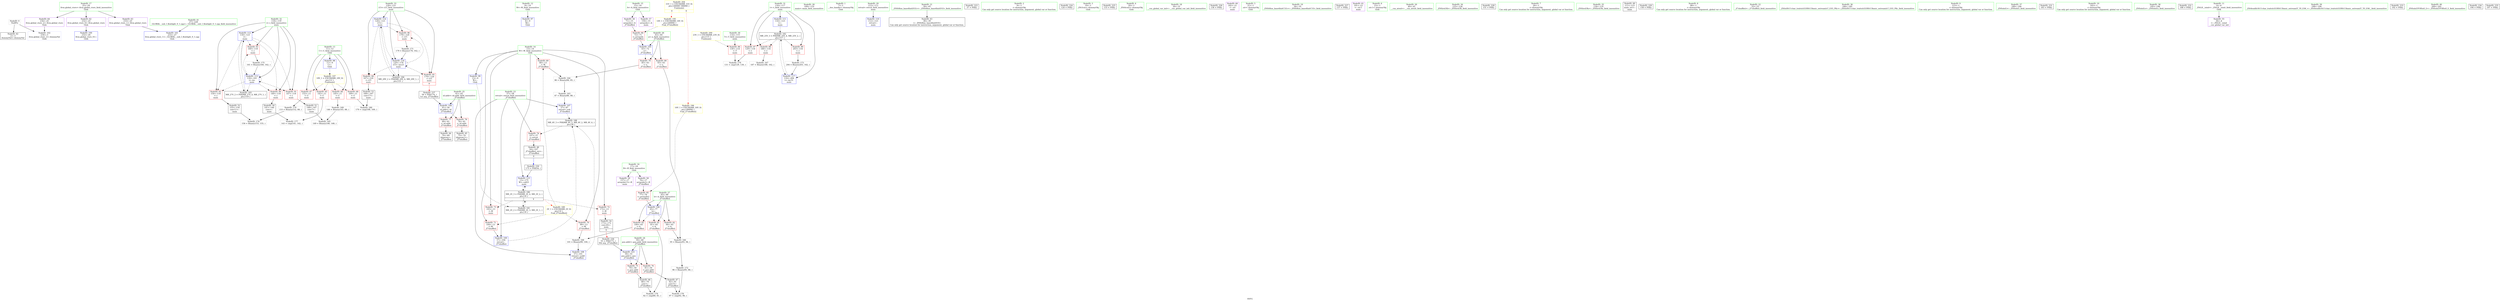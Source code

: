digraph "SVFG" {
	label="SVFG";

	Node0x563d26d3cea0 [shape=record,color=grey,label="{NodeID: 0\nNullPtr}"];
	Node0x563d26d3cea0 -> Node0x563d26d53280[style=solid];
	Node0x563d26d3cea0 -> Node0x563d26d53d90[style=solid];
	Node0x563d26d5d1f0 [shape=record,color=grey,label="{NodeID: 180\n170 = cmp(168, 169, )\n}"];
	Node0x563d26d53890 [shape=record,color=blue,label="{NodeID: 97\n8\<--9\nM\<--\nGlob }"];
	Node0x563d26d51a90 [shape=record,color=green,label="{NodeID: 14\n13\<--14\nW\<--W_field_insensitive\nGlob }"];
	Node0x563d26d51a90 -> Node0x563d26d55980[style=solid];
	Node0x563d26d51a90 -> Node0x563d26d55a50[style=solid];
	Node0x563d26d51a90 -> Node0x563d26d55b20[style=solid];
	Node0x563d26d51a90 -> Node0x563d26d55bf0[style=solid];
	Node0x563d26d51a90 -> Node0x563d26d55cc0[style=solid];
	Node0x563d26d51a90 -> Node0x563d26d53a90[style=solid];
	Node0x563d26d51a90 -> Node0x563d26d59020[style=solid];
	Node0x563d26d54510 [shape=record,color=blue,label="{NodeID: 111\n116\<--123\nt\<--\nmain\n}"];
	Node0x563d26d54510 -> Node0x563d26d62f20[style=dashed];
	Node0x563d26d52570 [shape=record,color=green,label="{NodeID: 28\n109\<--110\nmain\<--main_field_insensitive\n}"];
	Node0x563d26d53280 [shape=record,color=black,label="{NodeID: 42\n2\<--3\ndummyVal\<--dummyVal\n}"];
	Node0x563d26d54e60 [shape=record,color=purple,label="{NodeID: 56\n71\<--15\narrayidx\<--A\n_Z7shuffleii\n}"];
	Node0x563d26d54e60 -> Node0x563d26d565b0[style=solid];
	Node0x563d26d71f10 [shape=record,color=black,label="{NodeID: 236\n55 = PHI(173, )\n0th arg _Z7shuffleii }"];
	Node0x563d26d71f10 -> Node0x563d26d53e90[style=solid];
	Node0x563d26d55a50 [shape=record,color=red,label="{NodeID: 70\n99\<--13\n\<--W\n_Z7shuffleii\n}"];
	Node0x563d26d55a50 -> Node0x563d26d5bff0[style=solid];
	Node0x563d26d5be70 [shape=record,color=grey,label="{NodeID: 167\n187 = Binary(186, 162, )\n}"];
	Node0x563d26d565b0 [shape=record,color=red,label="{NodeID: 84\n72\<--71\n\<--arrayidx\n_Z7shuffleii\n}"];
	Node0x563d26d565b0 -> Node0x563d26d54030[style=solid];
	Node0x563d26d3d0b0 [shape=record,color=green,label="{NodeID: 1\n7\<--1\n__dso_handle\<--dummyObj\nGlob }"];
	Node0x563d26d62a20 [shape=record,color=black,label="{NodeID: 181\nMR_2V_2 = PHI(MR_2V_3, MR_2V_1, )\npts\{14 \}\n}"];
	Node0x563d26d62a20 -> Node0x563d26d64320[style=dashed];
	Node0x563d26d53990 [shape=record,color=blue,label="{NodeID: 98\n11\<--9\nC\<--\nGlob }"];
	Node0x563d26d53990 -> Node0x563d26d573d0[style=dashed];
	Node0x563d26d51b20 [shape=record,color=green,label="{NodeID: 15\n15\<--16\nA\<--A_field_insensitive\nGlob }"];
	Node0x563d26d51b20 -> Node0x563d26d54e60[style=solid];
	Node0x563d26d51b20 -> Node0x563d26d54f30[style=solid];
	Node0x563d26d57210 [shape=record,color=yellow,style=double,label="{NodeID: 195\n14V_1 = ENCHI(MR_14V_0)\npts\{160000 \}\nFun[_Z7shuffleii]}"];
	Node0x563d26d57210 -> Node0x563d26d565b0[style=dashed];
	Node0x563d26d545e0 [shape=record,color=blue,label="{NodeID: 112\n118\<--123\ni\<--\nmain\n}"];
	Node0x563d26d545e0 -> Node0x563d26d56a90[style=dashed];
	Node0x563d26d545e0 -> Node0x563d26d56b60[style=dashed];
	Node0x563d26d545e0 -> Node0x563d26d56c30[style=dashed];
	Node0x563d26d545e0 -> Node0x563d26d56d00[style=dashed];
	Node0x563d26d545e0 -> Node0x563d26d546b0[style=dashed];
	Node0x563d26d545e0 -> Node0x563d26d63420[style=dashed];
	Node0x563d26d52670 [shape=record,color=green,label="{NodeID: 29\n112\<--113\nretval\<--retval_field_insensitive\nmain\n}"];
	Node0x563d26d52670 -> Node0x563d26d54440[style=solid];
	Node0x563d26d53380 [shape=record,color=black,label="{NodeID: 43\n38\<--39\n\<--_ZNSt8ios_base4InitD1Ev\nCan only get source location for instruction, argument, global var or function.}"];
	Node0x563d26b2ed10 [shape=record,color=black,label="{NodeID: 223\n37 = PHI()\n}"];
	Node0x563d26d54f30 [shape=record,color=purple,label="{NodeID: 57\n150\<--15\narrayidx\<--A\nmain\n}"];
	Node0x563d26d720d0 [shape=record,color=black,label="{NodeID: 237\n56 = PHI(174, )\n1st arg _Z7shuffleii }"];
	Node0x563d26d720d0 -> Node0x563d26d53f60[style=solid];
	Node0x563d26d55b20 [shape=record,color=red,label="{NodeID: 71\n104\<--13\n\<--W\n_Z7shuffleii\n}"];
	Node0x563d26d55b20 -> Node0x563d26d54370[style=solid];
	Node0x563d26d5bff0 [shape=record,color=grey,label="{NodeID: 168\n101 = Binary(99, 100, )\n}"];
	Node0x563d26d5bff0 -> Node0x563d26d542a0[style=solid];
	Node0x563d26d56680 [shape=record,color=red,label="{NodeID: 85\n77\<--76\n\<--arrayidx2\n_Z7shuffleii\n}"];
	Node0x563d26d56680 -> Node0x563d26d54100[style=solid];
	Node0x563d26d3d140 [shape=record,color=green,label="{NodeID: 2\n9\<--1\n\<--dummyObj\nCan only get source location for instruction, argument, global var or function.}"];
	Node0x563d26d62f20 [shape=record,color=black,label="{NodeID: 182\nMR_25V_3 = PHI(MR_25V_4, MR_25V_2, )\npts\{117 \}\n}"];
	Node0x563d26d62f20 -> Node0x563d26d56820[style=dashed];
	Node0x563d26d62f20 -> Node0x563d26d568f0[style=dashed];
	Node0x563d26d62f20 -> Node0x563d26d569c0[style=dashed];
	Node0x563d26d62f20 -> Node0x563d26d591c0[style=dashed];
	Node0x563d26d53a90 [shape=record,color=blue,label="{NodeID: 99\n13\<--9\nW\<--\nGlob }"];
	Node0x563d26d53a90 -> Node0x563d26d62a20[style=dashed];
	Node0x563d26d51bb0 [shape=record,color=green,label="{NodeID: 16\n17\<--18\nB\<--B_field_insensitive\nGlob }"];
	Node0x563d26d51bb0 -> Node0x563d26d55000[style=solid];
	Node0x563d26d51bb0 -> Node0x563d26d550d0[style=solid];
	Node0x563d26d572f0 [shape=record,color=yellow,style=double,label="{NodeID: 196\n16V_1 = ENCHI(MR_16V_0)\npts\{180000 \}\nFun[_Z7shuffleii]}"];
	Node0x563d26d572f0 -> Node0x563d26d56680[style=dashed];
	Node0x563d26d546b0 [shape=record,color=blue,label="{NodeID: 113\n118\<--161\ni\<--inc\nmain\n}"];
	Node0x563d26d546b0 -> Node0x563d26d56a90[style=dashed];
	Node0x563d26d546b0 -> Node0x563d26d56b60[style=dashed];
	Node0x563d26d546b0 -> Node0x563d26d56c30[style=dashed];
	Node0x563d26d546b0 -> Node0x563d26d56d00[style=dashed];
	Node0x563d26d546b0 -> Node0x563d26d546b0[style=dashed];
	Node0x563d26d546b0 -> Node0x563d26d63420[style=dashed];
	Node0x563d26d52740 [shape=record,color=green,label="{NodeID: 30\n114\<--115\nT\<--T_field_insensitive\nmain\n}"];
	Node0x563d26d52740 -> Node0x563d26d56750[style=solid];
	Node0x563d26d53480 [shape=record,color=black,label="{NodeID: 44\n70\<--69\nidxprom\<--\n_Z7shuffleii\n}"];
	Node0x563d26d712e0 [shape=record,color=black,label="{NodeID: 224\n124 = PHI()\n}"];
	Node0x563d26d55000 [shape=record,color=purple,label="{NodeID: 58\n76\<--17\narrayidx2\<--B\n_Z7shuffleii\n}"];
	Node0x563d26d55000 -> Node0x563d26d56680[style=solid];
	Node0x563d26d55bf0 [shape=record,color=red,label="{NodeID: 72\n172\<--13\n\<--W\nmain\n}"];
	Node0x563d26d55bf0 -> Node0x563d26d54cc0[style=solid];
	Node0x563d26d5c170 [shape=record,color=grey,label="{NodeID: 169\n146 = Binary(145, 88, )\n}"];
	Node0x563d26d5c170 -> Node0x563d26d5bb70[style=solid];
	Node0x563d26d56750 [shape=record,color=red,label="{NodeID: 86\n130\<--114\n\<--T\nmain\n}"];
	Node0x563d26d56750 -> Node0x563d26d5d070[style=solid];
	Node0x563d26d50ea0 [shape=record,color=green,label="{NodeID: 3\n19\<--1\n_ZSt3cin\<--dummyObj\nGlob }"];
	Node0x563d26d63420 [shape=record,color=black,label="{NodeID: 183\nMR_27V_2 = PHI(MR_27V_4, MR_27V_1, )\npts\{119 \}\n}"];
	Node0x563d26d63420 -> Node0x563d26d545e0[style=dashed];
	Node0x563d26d53b90 [shape=record,color=blue,label="{NodeID: 100\n232\<--26\nllvm.global_ctors_0\<--\nGlob }"];
	Node0x563d26d51c40 [shape=record,color=green,label="{NodeID: 17\n25\<--29\nllvm.global_ctors\<--llvm.global_ctors_field_insensitive\nGlob }"];
	Node0x563d26d51c40 -> Node0x563d26d55340[style=solid];
	Node0x563d26d51c40 -> Node0x563d26d55440[style=solid];
	Node0x563d26d51c40 -> Node0x563d26d55540[style=solid];
	Node0x563d26d573d0 [shape=record,color=yellow,style=double,label="{NodeID: 197\n18V_1 = ENCHI(MR_18V_0)\npts\{12 \}\nFun[main]}"];
	Node0x563d26d573d0 -> Node0x563d26d55640[style=dashed];
	Node0x563d26d573d0 -> Node0x563d26d55710[style=dashed];
	Node0x563d26d573d0 -> Node0x563d26d557e0[style=dashed];
	Node0x563d26d573d0 -> Node0x563d26d558b0[style=dashed];
	Node0x563d26d58f90 [shape=record,color=blue,label="{NodeID: 114\n120\<--123\ni15\<--\nmain\n}"];
	Node0x563d26d58f90 -> Node0x563d26d56dd0[style=dashed];
	Node0x563d26d58f90 -> Node0x563d26d56ea0[style=dashed];
	Node0x563d26d58f90 -> Node0x563d26d537c0[style=dashed];
	Node0x563d26d58f90 -> Node0x563d26d590f0[style=dashed];
	Node0x563d26d58f90 -> Node0x563d26d63920[style=dashed];
	Node0x563d26d52810 [shape=record,color=green,label="{NodeID: 31\n116\<--117\nt\<--t_field_insensitive\nmain\n}"];
	Node0x563d26d52810 -> Node0x563d26d56820[style=solid];
	Node0x563d26d52810 -> Node0x563d26d568f0[style=solid];
	Node0x563d26d52810 -> Node0x563d26d569c0[style=solid];
	Node0x563d26d52810 -> Node0x563d26d54510[style=solid];
	Node0x563d26d52810 -> Node0x563d26d591c0[style=solid];
	Node0x563d26d53550 [shape=record,color=black,label="{NodeID: 45\n75\<--74\nidxprom1\<--\n_Z7shuffleii\n}"];
	Node0x563d26d713e0 [shape=record,color=black,label="{NodeID: 225\n133 = PHI()\n}"];
	Node0x563d26d550d0 [shape=record,color=purple,label="{NodeID: 59\n157\<--17\narrayidx13\<--B\nmain\n}"];
	Node0x563d26d55cc0 [shape=record,color=red,label="{NodeID: 73\n193\<--13\n\<--W\nmain\n}"];
	Node0x563d26d5c2f0 [shape=record,color=grey,label="{NodeID: 170\n153 = Binary(152, 88, )\n}"];
	Node0x563d26d5c2f0 -> Node0x563d26d5c8f0[style=solid];
	Node0x563d26d56820 [shape=record,color=red,label="{NodeID: 87\n129\<--116\n\<--t\nmain\n}"];
	Node0x563d26d56820 -> Node0x563d26d5d070[style=solid];
	Node0x563d26d50f30 [shape=record,color=green,label="{NodeID: 4\n20\<--1\n_ZSt4cout\<--dummyObj\nGlob }"];
	Node0x563d26d63920 [shape=record,color=black,label="{NodeID: 184\nMR_29V_2 = PHI(MR_29V_4, MR_29V_1, )\npts\{121 \}\n}"];
	Node0x563d26d63920 -> Node0x563d26d58f90[style=dashed];
	Node0x563d26d53c90 [shape=record,color=blue,label="{NodeID: 101\n233\<--27\nllvm.global_ctors_1\<--_GLOBAL__sub_I_flowlight_0_1.cpp\nGlob }"];
	Node0x563d26d51cd0 [shape=record,color=green,label="{NodeID: 18\n30\<--31\n__cxx_global_var_init\<--__cxx_global_var_init_field_insensitive\n}"];
	Node0x563d26d59020 [shape=record,color=blue,label="{NodeID: 115\n13\<--175\nW\<--call21\nmain\n}"];
	Node0x563d26d59020 -> Node0x563d26d64320[style=dashed];
	Node0x563d26d528e0 [shape=record,color=green,label="{NodeID: 32\n118\<--119\ni\<--i_field_insensitive\nmain\n}"];
	Node0x563d26d528e0 -> Node0x563d26d56a90[style=solid];
	Node0x563d26d528e0 -> Node0x563d26d56b60[style=solid];
	Node0x563d26d528e0 -> Node0x563d26d56c30[style=solid];
	Node0x563d26d528e0 -> Node0x563d26d56d00[style=solid];
	Node0x563d26d528e0 -> Node0x563d26d545e0[style=solid];
	Node0x563d26d528e0 -> Node0x563d26d546b0[style=solid];
	Node0x563d26d53620 [shape=record,color=black,label="{NodeID: 46\n80\<--79\nconv\<--\n_Z7shuffleii\n}"];
	Node0x563d26d53620 -> Node0x563d26d5cbf0[style=solid];
	Node0x563d26d71540 [shape=record,color=black,label="{NodeID: 226\n136 = PHI()\n}"];
	Node0x563d26d551a0 [shape=record,color=purple,label="{NodeID: 60\n182\<--21\n\<--.str\nmain\n}"];
	Node0x563d26d55d90 [shape=record,color=red,label="{NodeID: 74\n107\<--57\n\<--retval\n_Z7shuffleii\n}"];
	Node0x563d26d55d90 -> Node0x563d26d547e0[style=solid];
	Node0x563d26d5c470 [shape=record,color=grey,label="{NodeID: 171\n179 = Binary(178, 162, )\n}"];
	Node0x563d26d5c470 -> Node0x563d26d590f0[style=solid];
	Node0x563d26d568f0 [shape=record,color=red,label="{NodeID: 88\n186\<--116\n\<--t\nmain\n}"];
	Node0x563d26d568f0 -> Node0x563d26d5be70[style=solid];
	Node0x563d26d50fc0 [shape=record,color=green,label="{NodeID: 5\n21\<--1\n.str\<--dummyObj\nGlob }"];
	Node0x563d26d53d90 [shape=record,color=blue, style = dotted,label="{NodeID: 102\n234\<--3\nllvm.global_ctors_2\<--dummyVal\nGlob }"];
	Node0x563d26d51d60 [shape=record,color=green,label="{NodeID: 19\n34\<--35\n_ZNSt8ios_base4InitC1Ev\<--_ZNSt8ios_base4InitC1Ev_field_insensitive\n}"];
	Node0x563d26d590f0 [shape=record,color=blue,label="{NodeID: 116\n120\<--179\ni15\<--inc23\nmain\n}"];
	Node0x563d26d590f0 -> Node0x563d26d56dd0[style=dashed];
	Node0x563d26d590f0 -> Node0x563d26d56ea0[style=dashed];
	Node0x563d26d590f0 -> Node0x563d26d537c0[style=dashed];
	Node0x563d26d590f0 -> Node0x563d26d590f0[style=dashed];
	Node0x563d26d590f0 -> Node0x563d26d63920[style=dashed];
	Node0x563d26d529b0 [shape=record,color=green,label="{NodeID: 33\n120\<--121\ni15\<--i15_field_insensitive\nmain\n}"];
	Node0x563d26d529b0 -> Node0x563d26d56dd0[style=solid];
	Node0x563d26d529b0 -> Node0x563d26d56ea0[style=solid];
	Node0x563d26d529b0 -> Node0x563d26d537c0[style=solid];
	Node0x563d26d529b0 -> Node0x563d26d58f90[style=solid];
	Node0x563d26d529b0 -> Node0x563d26d590f0[style=solid];
	Node0x563d26d536f0 [shape=record,color=black,label="{NodeID: 47\n92\<--91\nconv3\<--\n_Z7shuffleii\n}"];
	Node0x563d26d536f0 -> Node0x563d26d5cef0[style=solid];
	Node0x563d26d71640 [shape=record,color=black,label="{NodeID: 227\n137 = PHI()\n}"];
	Node0x563d26d55270 [shape=record,color=purple,label="{NodeID: 61\n191\<--23\n\<--.str.1\nmain\n}"];
	Node0x563d26d55e60 [shape=record,color=red,label="{NodeID: 75\n79\<--59\n\<--pos.addr\n_Z7shuffleii\n}"];
	Node0x563d26d55e60 -> Node0x563d26d53620[style=solid];
	Node0x563d26d5c5f0 [shape=record,color=grey,label="{NodeID: 172\n96 = Binary(95, 88, )\n}"];
	Node0x563d26d5c5f0 -> Node0x563d26d5cef0[style=solid];
	Node0x563d26d569c0 [shape=record,color=red,label="{NodeID: 89\n203\<--116\n\<--t\nmain\n}"];
	Node0x563d26d569c0 -> Node0x563d26d5c770[style=solid];
	Node0x563d26d4c3f0 [shape=record,color=green,label="{NodeID: 6\n23\<--1\n.str.1\<--dummyObj\nGlob }"];
	Node0x563d26d64320 [shape=record,color=black,label="{NodeID: 186\nMR_2V_3 = PHI(MR_2V_4, MR_2V_2, )\npts\{14 \}\n|{|<s4>9}}"];
	Node0x563d26d64320 -> Node0x563d26d55bf0[style=dashed];
	Node0x563d26d64320 -> Node0x563d26d55cc0[style=dashed];
	Node0x563d26d64320 -> Node0x563d26d59020[style=dashed];
	Node0x563d26d64320 -> Node0x563d26d62a20[style=dashed];
	Node0x563d26d64320:s4 -> Node0x563d26d65220[style=dashed,color=red];
	Node0x563d26d53e90 [shape=record,color=blue,label="{NodeID: 103\n59\<--55\npos.addr\<--pos\n_Z7shuffleii\n}"];
	Node0x563d26d53e90 -> Node0x563d26d55e60[style=dashed];
	Node0x563d26d53e90 -> Node0x563d26d55f30[style=dashed];
	Node0x563d26d51e60 [shape=record,color=green,label="{NodeID: 20\n40\<--41\n__cxa_atexit\<--__cxa_atexit_field_insensitive\n}"];
	Node0x563d26d576a0 [shape=record,color=yellow,style=double,label="{NodeID: 200\n23V_1 = ENCHI(MR_23V_0)\npts\{115 \}\nFun[main]}"];
	Node0x563d26d576a0 -> Node0x563d26d56750[style=dashed];
	Node0x563d26d591c0 [shape=record,color=blue,label="{NodeID: 117\n116\<--204\nt\<--inc31\nmain\n}"];
	Node0x563d26d591c0 -> Node0x563d26d62f20[style=dashed];
	Node0x563d26d52a80 [shape=record,color=green,label="{NodeID: 34\n125\<--126\n_ZNSirsERi\<--_ZNSirsERi_field_insensitive\n}"];
	Node0x563d26d547e0 [shape=record,color=black,label="{NodeID: 48\n54\<--107\n_Z7shuffleii_ret\<--\n_Z7shuffleii\n|{<s0>9}}"];
	Node0x563d26d547e0:s0 -> Node0x563d26d71910[style=solid,color=blue];
	Node0x563d26d71710 [shape=record,color=black,label="{NodeID: 228\n151 = PHI()\n}"];
	Node0x563d26d55340 [shape=record,color=purple,label="{NodeID: 62\n232\<--25\nllvm.global_ctors_0\<--llvm.global_ctors\nGlob }"];
	Node0x563d26d55340 -> Node0x563d26d53b90[style=solid];
	Node0x563d26d55f30 [shape=record,color=red,label="{NodeID: 76\n91\<--59\n\<--pos.addr\n_Z7shuffleii\n}"];
	Node0x563d26d55f30 -> Node0x563d26d536f0[style=solid];
	Node0x563d26d5c770 [shape=record,color=grey,label="{NodeID: 173\n204 = Binary(203, 162, )\n}"];
	Node0x563d26d5c770 -> Node0x563d26d591c0[style=solid];
	Node0x563d26d56a90 [shape=record,color=red,label="{NodeID: 90\n140\<--118\n\<--i\nmain\n}"];
	Node0x563d26d56a90 -> Node0x563d26d54980[style=solid];
	Node0x563d26d4c480 [shape=record,color=green,label="{NodeID: 7\n26\<--1\n\<--dummyObj\nCan only get source location for instruction, argument, global var or function.}"];
	Node0x563d26d53f60 [shape=record,color=blue,label="{NodeID: 104\n61\<--56\nid.addr\<--id\n_Z7shuffleii\n}"];
	Node0x563d26d53f60 -> Node0x563d26d56000[style=dashed];
	Node0x563d26d53f60 -> Node0x563d26d560d0[style=dashed];
	Node0x563d26d51f60 [shape=record,color=green,label="{NodeID: 21\n39\<--45\n_ZNSt8ios_base4InitD1Ev\<--_ZNSt8ios_base4InitD1Ev_field_insensitive\n}"];
	Node0x563d26d51f60 -> Node0x563d26d53380[style=solid];
	Node0x563d26d52b80 [shape=record,color=green,label="{NodeID: 35\n134\<--135\n_ZNSirsERx\<--_ZNSirsERx_field_insensitive\n}"];
	Node0x563d26d548b0 [shape=record,color=black,label="{NodeID: 49\n111\<--123\nmain_ret\<--\nmain\n}"];
	Node0x563d26d71840 [shape=record,color=black,label="{NodeID: 229\n158 = PHI()\n}"];
	Node0x563d26d55440 [shape=record,color=purple,label="{NodeID: 63\n233\<--25\nllvm.global_ctors_1\<--llvm.global_ctors\nGlob }"];
	Node0x563d26d55440 -> Node0x563d26d53c90[style=solid];
	Node0x563d26d56000 [shape=record,color=red,label="{NodeID: 77\n69\<--61\n\<--id.addr\n_Z7shuffleii\n}"];
	Node0x563d26d56000 -> Node0x563d26d53480[style=solid];
	Node0x563d26d5c8f0 [shape=record,color=grey,label="{NodeID: 174\n156 = Binary(153, 155, )\n}"];
	Node0x563d26d56b60 [shape=record,color=red,label="{NodeID: 91\n147\<--118\n\<--i\nmain\n}"];
	Node0x563d26d56b60 -> Node0x563d26d54a50[style=solid];
	Node0x563d26d4c510 [shape=record,color=green,label="{NodeID: 8\n88\<--1\n\<--dummyObj\nCan only get source location for instruction, argument, global var or function.}"];
	Node0x563d26d64d20 [shape=record,color=black,label="{NodeID: 188\nMR_4V_3 = PHI(MR_4V_5, MR_4V_2, MR_4V_4, )\npts\{58 \}\n}"];
	Node0x563d26d64d20 -> Node0x563d26d55d90[style=dashed];
	Node0x563d26d54030 [shape=record,color=blue,label="{NodeID: 105\n63\<--72\na\<--\n_Z7shuffleii\n}"];
	Node0x563d26d54030 -> Node0x563d26d561a0[style=dashed];
	Node0x563d26d54030 -> Node0x563d26d56270[style=dashed];
	Node0x563d26d52060 [shape=record,color=green,label="{NodeID: 22\n52\<--53\n_Z7shuffleii\<--_Z7shuffleii_field_insensitive\n}"];
	Node0x563d26d52c80 [shape=record,color=green,label="{NodeID: 36\n184\<--185\n_ZStlsISt11char_traitsIcEERSt13basic_ostreamIcT_ES5_PKc\<--_ZStlsISt11char_traitsIcEERSt13basic_ostreamIcT_ES5_PKc_field_insensitive\n}"];
	Node0x563d26d54980 [shape=record,color=black,label="{NodeID: 50\n141\<--140\nconv\<--\nmain\n}"];
	Node0x563d26d54980 -> Node0x563d26d5cd70[style=solid];
	Node0x563d26d71910 [shape=record,color=black,label="{NodeID: 230\n175 = PHI(54, )\n}"];
	Node0x563d26d71910 -> Node0x563d26d59020[style=solid];
	Node0x563d26d55540 [shape=record,color=purple,label="{NodeID: 64\n234\<--25\nllvm.global_ctors_2\<--llvm.global_ctors\nGlob }"];
	Node0x563d26d55540 -> Node0x563d26d53d90[style=solid];
	Node0x563d26d560d0 [shape=record,color=red,label="{NodeID: 78\n74\<--61\n\<--id.addr\n_Z7shuffleii\n}"];
	Node0x563d26d560d0 -> Node0x563d26d53550[style=solid];
	Node0x563d26d5ca70 [shape=record,color=grey,label="{NodeID: 175\n161 = Binary(160, 162, )\n}"];
	Node0x563d26d5ca70 -> Node0x563d26d546b0[style=solid];
	Node0x563d26d56c30 [shape=record,color=red,label="{NodeID: 92\n154\<--118\n\<--i\nmain\n}"];
	Node0x563d26d56c30 -> Node0x563d26d54b20[style=solid];
	Node0x563d26d4c5a0 [shape=record,color=green,label="{NodeID: 9\n123\<--1\n\<--dummyObj\nCan only get source location for instruction, argument, global var or function.}"];
	Node0x563d26d65220 [shape=record,color=yellow,style=double,label="{NodeID: 189\n2V_1 = ENCHI(MR_2V_0)\npts\{14 \}\nFun[_Z7shuffleii]}"];
	Node0x563d26d65220 -> Node0x563d26d55980[style=dashed];
	Node0x563d26d65220 -> Node0x563d26d55a50[style=dashed];
	Node0x563d26d65220 -> Node0x563d26d55b20[style=dashed];
	Node0x563d26d54100 [shape=record,color=blue,label="{NodeID: 106\n65\<--77\nb\<--\n_Z7shuffleii\n}"];
	Node0x563d26d54100 -> Node0x563d26d56340[style=dashed];
	Node0x563d26d54100 -> Node0x563d26d56410[style=dashed];
	Node0x563d26d54100 -> Node0x563d26d564e0[style=dashed];
	Node0x563d26d52160 [shape=record,color=green,label="{NodeID: 23\n57\<--58\nretval\<--retval_field_insensitive\n_Z7shuffleii\n}"];
	Node0x563d26d52160 -> Node0x563d26d55d90[style=solid];
	Node0x563d26d52160 -> Node0x563d26d541d0[style=solid];
	Node0x563d26d52160 -> Node0x563d26d542a0[style=solid];
	Node0x563d26d52160 -> Node0x563d26d54370[style=solid];
	Node0x563d26d52d80 [shape=record,color=green,label="{NodeID: 37\n189\<--190\n_ZNSolsEi\<--_ZNSolsEi_field_insensitive\n}"];
	Node0x563d26d54a50 [shape=record,color=black,label="{NodeID: 51\n148\<--147\nconv7\<--\nmain\n}"];
	Node0x563d26d54a50 -> Node0x563d26d5bb70[style=solid];
	Node0x563d26d71ad0 [shape=record,color=black,label="{NodeID: 231\n183 = PHI()\n}"];
	Node0x563d26d55640 [shape=record,color=red,label="{NodeID: 65\n142\<--11\n\<--C\nmain\n}"];
	Node0x563d26d55640 -> Node0x563d26d5cd70[style=solid];
	Node0x563d26d561a0 [shape=record,color=red,label="{NodeID: 79\n85\<--63\n\<--a\n_Z7shuffleii\n}"];
	Node0x563d26d561a0 -> Node0x563d26d5b9f0[style=solid];
	Node0x563d26d5cbf0 [shape=record,color=grey,label="{NodeID: 176\n82 = cmp(80, 81, )\n}"];
	Node0x563d26d56d00 [shape=record,color=red,label="{NodeID: 93\n160\<--118\n\<--i\nmain\n}"];
	Node0x563d26d56d00 -> Node0x563d26d5ca70[style=solid];
	Node0x563d26d51850 [shape=record,color=green,label="{NodeID: 10\n162\<--1\n\<--dummyObj\nCan only get source location for instruction, argument, global var or function.}"];
	Node0x563d26d541d0 [shape=record,color=blue,label="{NodeID: 107\n57\<--87\nretval\<--sub\n_Z7shuffleii\n}"];
	Node0x563d26d541d0 -> Node0x563d26d64d20[style=dashed];
	Node0x563d26d52230 [shape=record,color=green,label="{NodeID: 24\n59\<--60\npos.addr\<--pos.addr_field_insensitive\n_Z7shuffleii\n}"];
	Node0x563d26d52230 -> Node0x563d26d55e60[style=solid];
	Node0x563d26d52230 -> Node0x563d26d55f30[style=solid];
	Node0x563d26d52230 -> Node0x563d26d53e90[style=solid];
	Node0x563d26d57a20 [shape=record,color=yellow,style=double,label="{NodeID: 204\n31V_1 = ENCHI(MR_31V_0)\npts\{160000 180000 \}\nFun[main]|{<s0>9|<s1>9}}"];
	Node0x563d26d57a20:s0 -> Node0x563d26d57210[style=dashed,color=red];
	Node0x563d26d57a20:s1 -> Node0x563d26d572f0[style=dashed,color=red];
	Node0x563d26d52e80 [shape=record,color=green,label="{NodeID: 38\n195\<--196\n_ZNSolsEx\<--_ZNSolsEx_field_insensitive\n}"];
	Node0x563d26d54b20 [shape=record,color=black,label="{NodeID: 52\n155\<--154\nconv11\<--\nmain\n}"];
	Node0x563d26d54b20 -> Node0x563d26d5c8f0[style=solid];
	Node0x563d26d71ba0 [shape=record,color=black,label="{NodeID: 232\n188 = PHI()\n}"];
	Node0x563d26d55710 [shape=record,color=red,label="{NodeID: 66\n145\<--11\n\<--C\nmain\n}"];
	Node0x563d26d55710 -> Node0x563d26d5c170[style=solid];
	Node0x563d26d5b870 [shape=record,color=grey,label="{NodeID: 163\n87 = Binary(86, 88, )\n}"];
	Node0x563d26d5b870 -> Node0x563d26d541d0[style=solid];
	Node0x563d26d56270 [shape=record,color=red,label="{NodeID: 80\n93\<--63\n\<--a\n_Z7shuffleii\n}"];
	Node0x563d26d56270 -> Node0x563d26d5bcf0[style=solid];
	Node0x563d26d5cd70 [shape=record,color=grey,label="{NodeID: 177\n143 = cmp(141, 142, )\n}"];
	Node0x563d26d56dd0 [shape=record,color=red,label="{NodeID: 94\n167\<--120\n\<--i15\nmain\n}"];
	Node0x563d26d56dd0 -> Node0x563d26d54bf0[style=solid];
	Node0x563d26d518e0 [shape=record,color=green,label="{NodeID: 11\n4\<--6\n_ZStL8__ioinit\<--_ZStL8__ioinit_field_insensitive\nGlob }"];
	Node0x563d26d518e0 -> Node0x563d26d54d90[style=solid];
	Node0x563d26d542a0 [shape=record,color=blue,label="{NodeID: 108\n57\<--101\nretval\<--sub8\n_Z7shuffleii\n}"];
	Node0x563d26d542a0 -> Node0x563d26d64d20[style=dashed];
	Node0x563d26d52300 [shape=record,color=green,label="{NodeID: 25\n61\<--62\nid.addr\<--id.addr_field_insensitive\n_Z7shuffleii\n}"];
	Node0x563d26d52300 -> Node0x563d26d56000[style=solid];
	Node0x563d26d52300 -> Node0x563d26d560d0[style=solid];
	Node0x563d26d52300 -> Node0x563d26d53f60[style=solid];
	Node0x563d26d52f80 [shape=record,color=green,label="{NodeID: 39\n198\<--199\n_ZSt4endlIcSt11char_traitsIcEERSt13basic_ostreamIT_T0_ES6_\<--_ZSt4endlIcSt11char_traitsIcEERSt13basic_ostreamIT_T0_ES6__field_insensitive\n}"];
	Node0x563d26d54bf0 [shape=record,color=black,label="{NodeID: 53\n168\<--167\nconv17\<--\nmain\n}"];
	Node0x563d26d54bf0 -> Node0x563d26d5d1f0[style=solid];
	Node0x563d26d71c70 [shape=record,color=black,label="{NodeID: 233\n192 = PHI()\n}"];
	Node0x563d26d557e0 [shape=record,color=red,label="{NodeID: 67\n152\<--11\n\<--C\nmain\n}"];
	Node0x563d26d557e0 -> Node0x563d26d5c2f0[style=solid];
	Node0x563d26d5b9f0 [shape=record,color=grey,label="{NodeID: 164\n86 = Binary(84, 85, )\n}"];
	Node0x563d26d5b9f0 -> Node0x563d26d5b870[style=solid];
	Node0x563d26d56340 [shape=record,color=red,label="{NodeID: 81\n81\<--65\n\<--b\n_Z7shuffleii\n}"];
	Node0x563d26d56340 -> Node0x563d26d5cbf0[style=solid];
	Node0x563d26d5cef0 [shape=record,color=grey,label="{NodeID: 178\n97 = cmp(92, 96, )\n}"];
	Node0x563d26d56ea0 [shape=record,color=red,label="{NodeID: 95\n174\<--120\n\<--i15\nmain\n|{<s0>9}}"];
	Node0x563d26d56ea0:s0 -> Node0x563d26d720d0[style=solid,color=red];
	Node0x563d26d51970 [shape=record,color=green,label="{NodeID: 12\n8\<--10\nM\<--M_field_insensitive\nGlob }"];
	Node0x563d26d51970 -> Node0x563d26d53890[style=solid];
	Node0x563d26d54370 [shape=record,color=blue,label="{NodeID: 109\n57\<--104\nretval\<--\n_Z7shuffleii\n}"];
	Node0x563d26d54370 -> Node0x563d26d64d20[style=dashed];
	Node0x563d26d523d0 [shape=record,color=green,label="{NodeID: 26\n63\<--64\na\<--a_field_insensitive\n_Z7shuffleii\n}"];
	Node0x563d26d523d0 -> Node0x563d26d561a0[style=solid];
	Node0x563d26d523d0 -> Node0x563d26d56270[style=solid];
	Node0x563d26d523d0 -> Node0x563d26d54030[style=solid];
	Node0x563d26d53080 [shape=record,color=green,label="{NodeID: 40\n200\<--201\n_ZNSolsEPFRSoS_E\<--_ZNSolsEPFRSoS_E_field_insensitive\n}"];
	Node0x563d26d54cc0 [shape=record,color=black,label="{NodeID: 54\n173\<--172\nconv20\<--\nmain\n|{<s0>9}}"];
	Node0x563d26d54cc0:s0 -> Node0x563d26d71f10[style=solid,color=red];
	Node0x563d26d71d40 [shape=record,color=black,label="{NodeID: 234\n194 = PHI()\n}"];
	Node0x563d26d558b0 [shape=record,color=red,label="{NodeID: 68\n169\<--11\n\<--C\nmain\n}"];
	Node0x563d26d558b0 -> Node0x563d26d5d1f0[style=solid];
	Node0x563d26d5bb70 [shape=record,color=grey,label="{NodeID: 165\n149 = Binary(146, 148, )\n}"];
	Node0x563d26d56410 [shape=record,color=red,label="{NodeID: 82\n94\<--65\n\<--b\n_Z7shuffleii\n}"];
	Node0x563d26d56410 -> Node0x563d26d5bcf0[style=solid];
	Node0x563d26d5d070 [shape=record,color=grey,label="{NodeID: 179\n131 = cmp(129, 130, )\n}"];
	Node0x563d26d537c0 [shape=record,color=red,label="{NodeID: 96\n178\<--120\n\<--i15\nmain\n}"];
	Node0x563d26d537c0 -> Node0x563d26d5c470[style=solid];
	Node0x563d26d51a00 [shape=record,color=green,label="{NodeID: 13\n11\<--12\nC\<--C_field_insensitive\nGlob }"];
	Node0x563d26d51a00 -> Node0x563d26d55640[style=solid];
	Node0x563d26d51a00 -> Node0x563d26d55710[style=solid];
	Node0x563d26d51a00 -> Node0x563d26d557e0[style=solid];
	Node0x563d26d51a00 -> Node0x563d26d558b0[style=solid];
	Node0x563d26d51a00 -> Node0x563d26d53990[style=solid];
	Node0x563d26d54440 [shape=record,color=blue,label="{NodeID: 110\n112\<--123\nretval\<--\nmain\n}"];
	Node0x563d26d524a0 [shape=record,color=green,label="{NodeID: 27\n65\<--66\nb\<--b_field_insensitive\n_Z7shuffleii\n}"];
	Node0x563d26d524a0 -> Node0x563d26d56340[style=solid];
	Node0x563d26d524a0 -> Node0x563d26d56410[style=solid];
	Node0x563d26d524a0 -> Node0x563d26d564e0[style=solid];
	Node0x563d26d524a0 -> Node0x563d26d54100[style=solid];
	Node0x563d26d53180 [shape=record,color=green,label="{NodeID: 41\n27\<--228\n_GLOBAL__sub_I_flowlight_0_1.cpp\<--_GLOBAL__sub_I_flowlight_0_1.cpp_field_insensitive\n}"];
	Node0x563d26d53180 -> Node0x563d26d53c90[style=solid];
	Node0x563d26d54d90 [shape=record,color=purple,label="{NodeID: 55\n36\<--4\n\<--_ZStL8__ioinit\n__cxx_global_var_init\n}"];
	Node0x563d26d71e40 [shape=record,color=black,label="{NodeID: 235\n197 = PHI()\n}"];
	Node0x563d26d55980 [shape=record,color=red,label="{NodeID: 69\n84\<--13\n\<--W\n_Z7shuffleii\n}"];
	Node0x563d26d55980 -> Node0x563d26d5b9f0[style=solid];
	Node0x563d26d5bcf0 [shape=record,color=grey,label="{NodeID: 166\n95 = Binary(93, 94, )\n}"];
	Node0x563d26d5bcf0 -> Node0x563d26d5c5f0[style=solid];
	Node0x563d26d564e0 [shape=record,color=red,label="{NodeID: 83\n100\<--65\n\<--b\n_Z7shuffleii\n}"];
	Node0x563d26d564e0 -> Node0x563d26d5bff0[style=solid];
}
